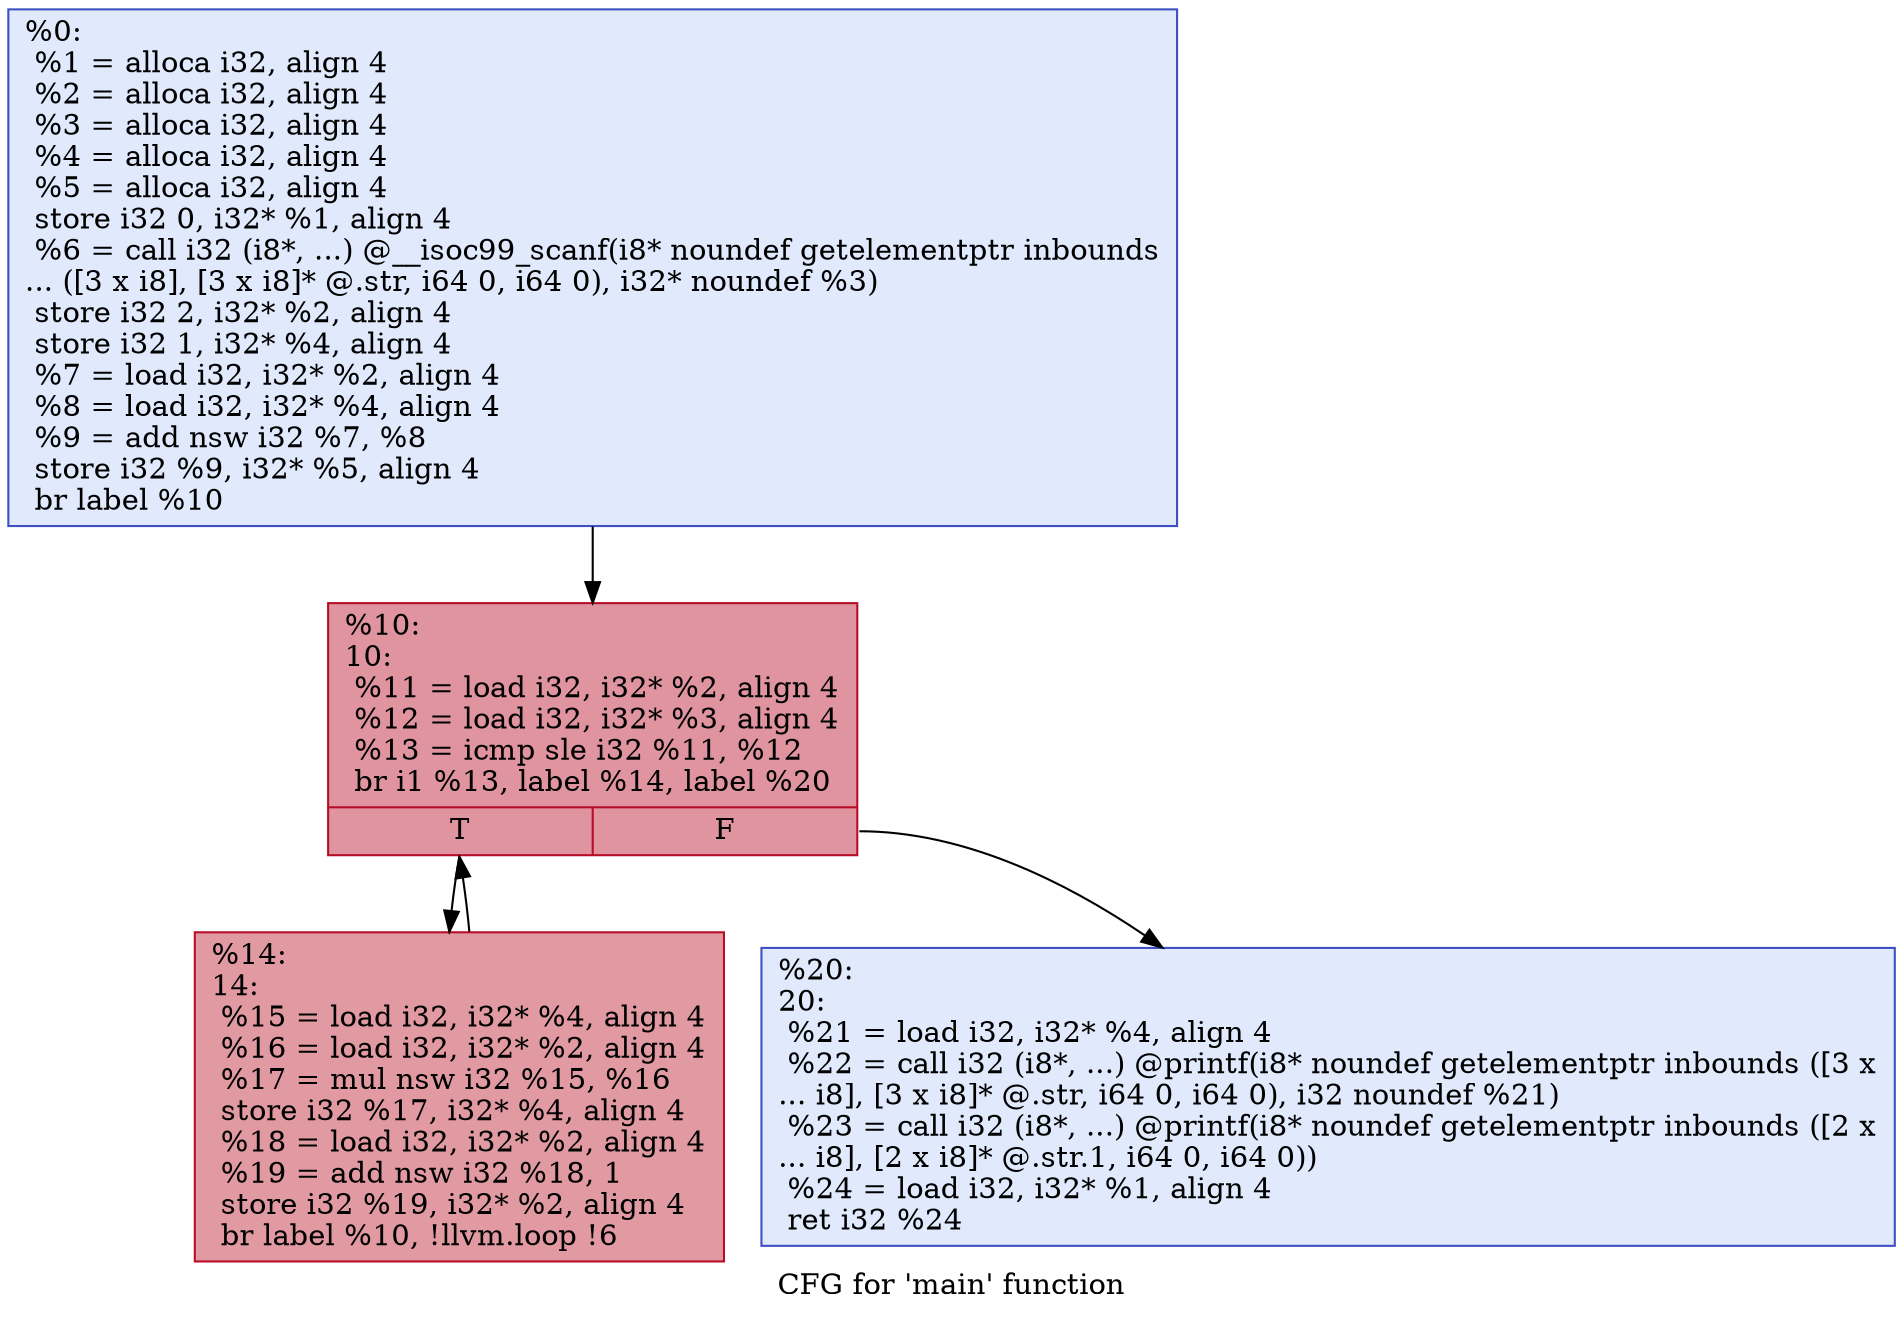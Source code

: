digraph "CFG for 'main' function" {
	label="CFG for 'main' function";

	Node0xfc38b0 [shape=record,color="#3d50c3ff", style=filled, fillcolor="#b9d0f970",label="{%0:\l  %1 = alloca i32, align 4\l  %2 = alloca i32, align 4\l  %3 = alloca i32, align 4\l  %4 = alloca i32, align 4\l  %5 = alloca i32, align 4\l  store i32 0, i32* %1, align 4\l  %6 = call i32 (i8*, ...) @__isoc99_scanf(i8* noundef getelementptr inbounds\l... ([3 x i8], [3 x i8]* @.str, i64 0, i64 0), i32* noundef %3)\l  store i32 2, i32* %2, align 4\l  store i32 1, i32* %4, align 4\l  %7 = load i32, i32* %2, align 4\l  %8 = load i32, i32* %4, align 4\l  %9 = add nsw i32 %7, %8\l  store i32 %9, i32* %5, align 4\l  br label %10\l}"];
	Node0xfc38b0 -> Node0xfcdcd0;
	Node0xfcdcd0 [shape=record,color="#b70d28ff", style=filled, fillcolor="#b70d2870",label="{%10:\l10:                                               \l  %11 = load i32, i32* %2, align 4\l  %12 = load i32, i32* %3, align 4\l  %13 = icmp sle i32 %11, %12\l  br i1 %13, label %14, label %20\l|{<s0>T|<s1>F}}"];
	Node0xfcdcd0:s0 -> Node0xfcdd20;
	Node0xfcdcd0:s1 -> Node0xfcdd70;
	Node0xfcdd20 [shape=record,color="#b70d28ff", style=filled, fillcolor="#bb1b2c70",label="{%14:\l14:                                               \l  %15 = load i32, i32* %4, align 4\l  %16 = load i32, i32* %2, align 4\l  %17 = mul nsw i32 %15, %16\l  store i32 %17, i32* %4, align 4\l  %18 = load i32, i32* %2, align 4\l  %19 = add nsw i32 %18, 1\l  store i32 %19, i32* %2, align 4\l  br label %10, !llvm.loop !6\l}"];
	Node0xfcdd20 -> Node0xfcdcd0;
	Node0xfcdd70 [shape=record,color="#3d50c3ff", style=filled, fillcolor="#b9d0f970",label="{%20:\l20:                                               \l  %21 = load i32, i32* %4, align 4\l  %22 = call i32 (i8*, ...) @printf(i8* noundef getelementptr inbounds ([3 x\l... i8], [3 x i8]* @.str, i64 0, i64 0), i32 noundef %21)\l  %23 = call i32 (i8*, ...) @printf(i8* noundef getelementptr inbounds ([2 x\l... i8], [2 x i8]* @.str.1, i64 0, i64 0))\l  %24 = load i32, i32* %1, align 4\l  ret i32 %24\l}"];
}
